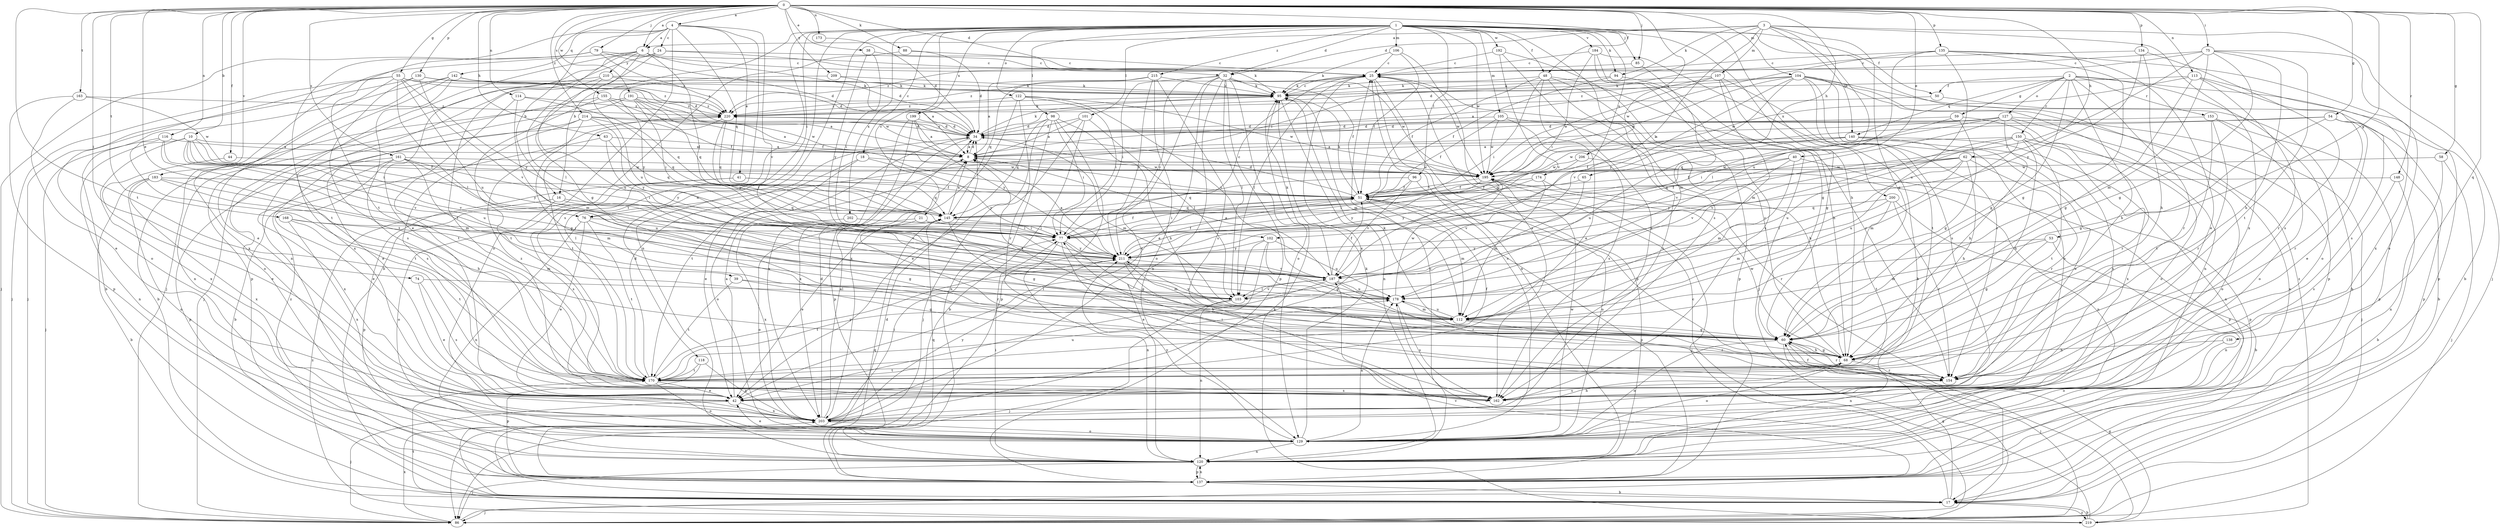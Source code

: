 strict digraph  {
0;
1;
2;
3;
4;
6;
8;
10;
16;
17;
18;
21;
24;
25;
32;
34;
38;
39;
40;
41;
42;
44;
48;
50;
51;
53;
54;
55;
58;
59;
60;
62;
63;
65;
68;
74;
75;
76;
77;
79;
85;
86;
88;
94;
95;
96;
98;
101;
102;
103;
104;
105;
106;
107;
112;
113;
114;
116;
118;
120;
122;
127;
129;
130;
134;
135;
137;
138;
140;
142;
145;
148;
150;
153;
154;
155;
161;
162;
163;
168;
170;
173;
174;
178;
183;
184;
187;
191;
192;
195;
199;
200;
202;
203;
206;
209;
210;
211;
214;
215;
219;
220;
0 -> 4  [label=a];
0 -> 6  [label=a];
0 -> 10  [label=b];
0 -> 32  [label=d];
0 -> 38  [label=e];
0 -> 39  [label=e];
0 -> 40  [label=e];
0 -> 44  [label=f];
0 -> 48  [label=f];
0 -> 53  [label=g];
0 -> 54  [label=g];
0 -> 55  [label=g];
0 -> 58  [label=g];
0 -> 62  [label=h];
0 -> 63  [label=h];
0 -> 65  [label=h];
0 -> 74  [label=i];
0 -> 75  [label=i];
0 -> 79  [label=j];
0 -> 85  [label=j];
0 -> 88  [label=k];
0 -> 104  [label=m];
0 -> 113  [label=n];
0 -> 114  [label=n];
0 -> 116  [label=n];
0 -> 130  [label=p];
0 -> 134  [label=p];
0 -> 135  [label=p];
0 -> 138  [label=q];
0 -> 148  [label=r];
0 -> 155  [label=s];
0 -> 161  [label=s];
0 -> 163  [label=t];
0 -> 168  [label=t];
0 -> 170  [label=t];
0 -> 173  [label=u];
0 -> 183  [label=v];
0 -> 191  [label=w];
0 -> 206  [label=y];
0 -> 209  [label=y];
0 -> 214  [label=z];
1 -> 16  [label=b];
1 -> 18  [label=c];
1 -> 21  [label=c];
1 -> 32  [label=d];
1 -> 48  [label=f];
1 -> 50  [label=f];
1 -> 68  [label=h];
1 -> 76  [label=i];
1 -> 85  [label=j];
1 -> 94  [label=k];
1 -> 96  [label=l];
1 -> 98  [label=l];
1 -> 101  [label=l];
1 -> 105  [label=m];
1 -> 106  [label=m];
1 -> 118  [label=n];
1 -> 120  [label=n];
1 -> 122  [label=o];
1 -> 162  [label=s];
1 -> 170  [label=t];
1 -> 174  [label=u];
1 -> 184  [label=v];
1 -> 192  [label=w];
1 -> 195  [label=w];
1 -> 199  [label=x];
1 -> 200  [label=x];
1 -> 202  [label=x];
1 -> 215  [label=z];
1 -> 219  [label=z];
2 -> 50  [label=f];
2 -> 59  [label=g];
2 -> 60  [label=g];
2 -> 68  [label=h];
2 -> 127  [label=o];
2 -> 129  [label=o];
2 -> 137  [label=p];
2 -> 140  [label=q];
2 -> 150  [label=r];
2 -> 153  [label=r];
2 -> 154  [label=r];
3 -> 6  [label=a];
3 -> 32  [label=d];
3 -> 60  [label=g];
3 -> 76  [label=i];
3 -> 86  [label=j];
3 -> 94  [label=k];
3 -> 102  [label=l];
3 -> 107  [label=m];
3 -> 140  [label=q];
3 -> 178  [label=u];
3 -> 203  [label=x];
4 -> 6  [label=a];
4 -> 16  [label=b];
4 -> 17  [label=b];
4 -> 24  [label=c];
4 -> 41  [label=e];
4 -> 142  [label=q];
4 -> 145  [label=q];
4 -> 162  [label=s];
4 -> 170  [label=t];
4 -> 187  [label=v];
6 -> 25  [label=c];
6 -> 34  [label=d];
6 -> 86  [label=j];
6 -> 102  [label=l];
6 -> 103  [label=l];
6 -> 120  [label=n];
6 -> 178  [label=u];
6 -> 210  [label=y];
8 -> 34  [label=d];
8 -> 195  [label=w];
10 -> 8  [label=a];
10 -> 51  [label=f];
10 -> 76  [label=i];
10 -> 120  [label=n];
10 -> 178  [label=u];
10 -> 187  [label=v];
10 -> 203  [label=x];
10 -> 211  [label=y];
16 -> 129  [label=o];
16 -> 145  [label=q];
16 -> 187  [label=v];
16 -> 219  [label=z];
17 -> 34  [label=d];
17 -> 60  [label=g];
17 -> 86  [label=j];
17 -> 178  [label=u];
17 -> 219  [label=z];
18 -> 42  [label=e];
18 -> 129  [label=o];
18 -> 195  [label=w];
18 -> 211  [label=y];
21 -> 77  [label=i];
21 -> 129  [label=o];
21 -> 154  [label=r];
24 -> 25  [label=c];
24 -> 42  [label=e];
24 -> 60  [label=g];
24 -> 95  [label=k];
24 -> 170  [label=t];
25 -> 95  [label=k];
25 -> 103  [label=l];
25 -> 120  [label=n];
25 -> 137  [label=p];
25 -> 195  [label=w];
25 -> 203  [label=x];
25 -> 220  [label=z];
32 -> 42  [label=e];
32 -> 51  [label=f];
32 -> 77  [label=i];
32 -> 95  [label=k];
32 -> 103  [label=l];
32 -> 120  [label=n];
32 -> 129  [label=o];
32 -> 137  [label=p];
32 -> 195  [label=w];
32 -> 203  [label=x];
32 -> 211  [label=y];
34 -> 8  [label=a];
34 -> 95  [label=k];
34 -> 112  [label=m];
34 -> 170  [label=t];
34 -> 203  [label=x];
34 -> 220  [label=z];
38 -> 25  [label=c];
38 -> 77  [label=i];
38 -> 211  [label=y];
39 -> 60  [label=g];
39 -> 103  [label=l];
39 -> 170  [label=t];
40 -> 51  [label=f];
40 -> 112  [label=m];
40 -> 137  [label=p];
40 -> 187  [label=v];
40 -> 195  [label=w];
41 -> 51  [label=f];
41 -> 137  [label=p];
41 -> 145  [label=q];
41 -> 162  [label=s];
42 -> 8  [label=a];
42 -> 86  [label=j];
42 -> 203  [label=x];
44 -> 42  [label=e];
44 -> 195  [label=w];
48 -> 42  [label=e];
48 -> 51  [label=f];
48 -> 77  [label=i];
48 -> 95  [label=k];
48 -> 137  [label=p];
48 -> 154  [label=r];
48 -> 203  [label=x];
50 -> 17  [label=b];
50 -> 220  [label=z];
51 -> 34  [label=d];
51 -> 77  [label=i];
51 -> 95  [label=k];
51 -> 112  [label=m];
51 -> 137  [label=p];
51 -> 145  [label=q];
53 -> 60  [label=g];
53 -> 112  [label=m];
53 -> 120  [label=n];
53 -> 211  [label=y];
54 -> 34  [label=d];
54 -> 42  [label=e];
54 -> 60  [label=g];
54 -> 137  [label=p];
54 -> 154  [label=r];
54 -> 195  [label=w];
55 -> 42  [label=e];
55 -> 86  [label=j];
55 -> 95  [label=k];
55 -> 103  [label=l];
55 -> 129  [label=o];
55 -> 178  [label=u];
55 -> 195  [label=w];
55 -> 211  [label=y];
58 -> 86  [label=j];
58 -> 120  [label=n];
58 -> 195  [label=w];
59 -> 34  [label=d];
59 -> 60  [label=g];
59 -> 77  [label=i];
59 -> 154  [label=r];
60 -> 8  [label=a];
60 -> 68  [label=h];
60 -> 86  [label=j];
60 -> 120  [label=n];
60 -> 129  [label=o];
60 -> 154  [label=r];
62 -> 68  [label=h];
62 -> 103  [label=l];
62 -> 137  [label=p];
62 -> 145  [label=q];
62 -> 154  [label=r];
62 -> 178  [label=u];
62 -> 195  [label=w];
62 -> 211  [label=y];
63 -> 8  [label=a];
63 -> 17  [label=b];
63 -> 145  [label=q];
63 -> 211  [label=y];
65 -> 51  [label=f];
65 -> 187  [label=v];
68 -> 25  [label=c];
68 -> 60  [label=g];
68 -> 95  [label=k];
68 -> 129  [label=o];
68 -> 154  [label=r];
68 -> 170  [label=t];
68 -> 195  [label=w];
74 -> 42  [label=e];
74 -> 103  [label=l];
74 -> 162  [label=s];
75 -> 17  [label=b];
75 -> 25  [label=c];
75 -> 34  [label=d];
75 -> 60  [label=g];
75 -> 68  [label=h];
75 -> 77  [label=i];
75 -> 112  [label=m];
75 -> 170  [label=t];
76 -> 42  [label=e];
76 -> 60  [label=g];
76 -> 77  [label=i];
76 -> 120  [label=n];
76 -> 170  [label=t];
77 -> 25  [label=c];
77 -> 51  [label=f];
77 -> 60  [label=g];
77 -> 120  [label=n];
77 -> 162  [label=s];
77 -> 211  [label=y];
79 -> 25  [label=c];
79 -> 34  [label=d];
79 -> 86  [label=j];
79 -> 170  [label=t];
79 -> 220  [label=z];
85 -> 112  [label=m];
85 -> 220  [label=z];
86 -> 187  [label=v];
86 -> 203  [label=x];
88 -> 25  [label=c];
88 -> 34  [label=d];
88 -> 129  [label=o];
94 -> 51  [label=f];
94 -> 68  [label=h];
94 -> 95  [label=k];
95 -> 25  [label=c];
95 -> 112  [label=m];
95 -> 120  [label=n];
95 -> 220  [label=z];
96 -> 51  [label=f];
96 -> 129  [label=o];
96 -> 145  [label=q];
96 -> 187  [label=v];
98 -> 34  [label=d];
98 -> 42  [label=e];
98 -> 68  [label=h];
98 -> 77  [label=i];
98 -> 120  [label=n];
98 -> 137  [label=p];
98 -> 145  [label=q];
101 -> 8  [label=a];
101 -> 17  [label=b];
101 -> 34  [label=d];
101 -> 86  [label=j];
101 -> 103  [label=l];
102 -> 42  [label=e];
102 -> 60  [label=g];
102 -> 103  [label=l];
102 -> 178  [label=u];
102 -> 211  [label=y];
103 -> 86  [label=j];
103 -> 120  [label=n];
103 -> 187  [label=v];
104 -> 17  [label=b];
104 -> 95  [label=k];
104 -> 120  [label=n];
104 -> 129  [label=o];
104 -> 137  [label=p];
104 -> 162  [label=s];
104 -> 170  [label=t];
104 -> 187  [label=v];
104 -> 195  [label=w];
104 -> 211  [label=y];
104 -> 220  [label=z];
105 -> 34  [label=d];
105 -> 51  [label=f];
105 -> 68  [label=h];
105 -> 162  [label=s];
105 -> 195  [label=w];
106 -> 25  [label=c];
106 -> 51  [label=f];
106 -> 95  [label=k];
106 -> 162  [label=s];
107 -> 8  [label=a];
107 -> 60  [label=g];
107 -> 95  [label=k];
107 -> 112  [label=m];
107 -> 154  [label=r];
107 -> 195  [label=w];
112 -> 60  [label=g];
112 -> 154  [label=r];
112 -> 178  [label=u];
112 -> 211  [label=y];
113 -> 60  [label=g];
113 -> 95  [label=k];
113 -> 154  [label=r];
113 -> 162  [label=s];
113 -> 195  [label=w];
113 -> 203  [label=x];
114 -> 112  [label=m];
114 -> 145  [label=q];
114 -> 170  [label=t];
114 -> 220  [label=z];
116 -> 8  [label=a];
116 -> 86  [label=j];
116 -> 112  [label=m];
116 -> 170  [label=t];
116 -> 187  [label=v];
118 -> 137  [label=p];
118 -> 170  [label=t];
118 -> 203  [label=x];
120 -> 25  [label=c];
120 -> 77  [label=i];
120 -> 86  [label=j];
120 -> 137  [label=p];
120 -> 145  [label=q];
122 -> 77  [label=i];
122 -> 154  [label=r];
122 -> 187  [label=v];
122 -> 195  [label=w];
122 -> 203  [label=x];
122 -> 220  [label=z];
127 -> 8  [label=a];
127 -> 34  [label=d];
127 -> 68  [label=h];
127 -> 86  [label=j];
127 -> 120  [label=n];
127 -> 129  [label=o];
127 -> 145  [label=q];
127 -> 187  [label=v];
129 -> 25  [label=c];
129 -> 42  [label=e];
129 -> 95  [label=k];
129 -> 120  [label=n];
129 -> 178  [label=u];
129 -> 195  [label=w];
129 -> 211  [label=y];
130 -> 86  [label=j];
130 -> 95  [label=k];
130 -> 170  [label=t];
130 -> 187  [label=v];
130 -> 220  [label=z];
134 -> 25  [label=c];
134 -> 68  [label=h];
134 -> 162  [label=s];
134 -> 211  [label=y];
135 -> 25  [label=c];
135 -> 42  [label=e];
135 -> 60  [label=g];
135 -> 103  [label=l];
135 -> 129  [label=o];
135 -> 178  [label=u];
135 -> 195  [label=w];
137 -> 17  [label=b];
137 -> 120  [label=n];
137 -> 145  [label=q];
137 -> 220  [label=z];
138 -> 68  [label=h];
138 -> 129  [label=o];
140 -> 8  [label=a];
140 -> 42  [label=e];
140 -> 51  [label=f];
140 -> 120  [label=n];
140 -> 162  [label=s];
140 -> 178  [label=u];
140 -> 195  [label=w];
142 -> 17  [label=b];
142 -> 34  [label=d];
142 -> 95  [label=k];
142 -> 137  [label=p];
142 -> 162  [label=s];
142 -> 203  [label=x];
142 -> 220  [label=z];
145 -> 8  [label=a];
145 -> 42  [label=e];
145 -> 60  [label=g];
145 -> 77  [label=i];
148 -> 17  [label=b];
148 -> 51  [label=f];
148 -> 162  [label=s];
150 -> 8  [label=a];
150 -> 68  [label=h];
150 -> 112  [label=m];
150 -> 129  [label=o];
150 -> 170  [label=t];
150 -> 178  [label=u];
150 -> 187  [label=v];
150 -> 203  [label=x];
153 -> 34  [label=d];
153 -> 129  [label=o];
153 -> 137  [label=p];
153 -> 154  [label=r];
153 -> 170  [label=t];
154 -> 162  [label=s];
155 -> 51  [label=f];
155 -> 120  [label=n];
155 -> 170  [label=t];
155 -> 195  [label=w];
155 -> 220  [label=z];
161 -> 42  [label=e];
161 -> 77  [label=i];
161 -> 112  [label=m];
161 -> 137  [label=p];
161 -> 178  [label=u];
161 -> 195  [label=w];
161 -> 203  [label=x];
162 -> 77  [label=i];
162 -> 220  [label=z];
163 -> 42  [label=e];
163 -> 137  [label=p];
163 -> 195  [label=w];
163 -> 220  [label=z];
168 -> 77  [label=i];
168 -> 112  [label=m];
168 -> 170  [label=t];
168 -> 203  [label=x];
170 -> 34  [label=d];
170 -> 42  [label=e];
170 -> 51  [label=f];
170 -> 129  [label=o];
170 -> 162  [label=s];
170 -> 178  [label=u];
170 -> 211  [label=y];
173 -> 34  [label=d];
174 -> 51  [label=f];
174 -> 112  [label=m];
174 -> 154  [label=r];
174 -> 211  [label=y];
178 -> 112  [label=m];
178 -> 162  [label=s];
178 -> 195  [label=w];
183 -> 17  [label=b];
183 -> 51  [label=f];
183 -> 68  [label=h];
183 -> 103  [label=l];
183 -> 129  [label=o];
183 -> 203  [label=x];
184 -> 17  [label=b];
184 -> 25  [label=c];
184 -> 60  [label=g];
184 -> 77  [label=i];
184 -> 162  [label=s];
187 -> 8  [label=a];
187 -> 51  [label=f];
187 -> 95  [label=k];
187 -> 103  [label=l];
187 -> 154  [label=r];
187 -> 170  [label=t];
187 -> 178  [label=u];
191 -> 8  [label=a];
191 -> 17  [label=b];
191 -> 51  [label=f];
191 -> 77  [label=i];
191 -> 129  [label=o];
191 -> 145  [label=q];
191 -> 220  [label=z];
192 -> 25  [label=c];
192 -> 86  [label=j];
192 -> 162  [label=s];
192 -> 187  [label=v];
195 -> 51  [label=f];
195 -> 77  [label=i];
195 -> 86  [label=j];
195 -> 211  [label=y];
199 -> 8  [label=a];
199 -> 34  [label=d];
199 -> 137  [label=p];
199 -> 203  [label=x];
199 -> 211  [label=y];
200 -> 17  [label=b];
200 -> 112  [label=m];
200 -> 145  [label=q];
200 -> 154  [label=r];
200 -> 170  [label=t];
202 -> 77  [label=i];
202 -> 203  [label=x];
203 -> 8  [label=a];
203 -> 34  [label=d];
203 -> 68  [label=h];
203 -> 77  [label=i];
203 -> 129  [label=o];
203 -> 211  [label=y];
206 -> 120  [label=n];
206 -> 145  [label=q];
206 -> 195  [label=w];
209 -> 8  [label=a];
209 -> 95  [label=k];
209 -> 211  [label=y];
210 -> 34  [label=d];
210 -> 86  [label=j];
210 -> 95  [label=k];
210 -> 178  [label=u];
210 -> 203  [label=x];
211 -> 8  [label=a];
211 -> 51  [label=f];
211 -> 68  [label=h];
211 -> 112  [label=m];
211 -> 187  [label=v];
214 -> 8  [label=a];
214 -> 34  [label=d];
214 -> 42  [label=e];
214 -> 60  [label=g];
214 -> 145  [label=q];
214 -> 162  [label=s];
214 -> 211  [label=y];
215 -> 8  [label=a];
215 -> 95  [label=k];
215 -> 129  [label=o];
215 -> 145  [label=q];
215 -> 162  [label=s];
215 -> 211  [label=y];
219 -> 17  [label=b];
219 -> 25  [label=c];
219 -> 51  [label=f];
219 -> 60  [label=g];
219 -> 95  [label=k];
219 -> 170  [label=t];
220 -> 34  [label=d];
220 -> 95  [label=k];
220 -> 145  [label=q];
220 -> 170  [label=t];
220 -> 211  [label=y];
}
